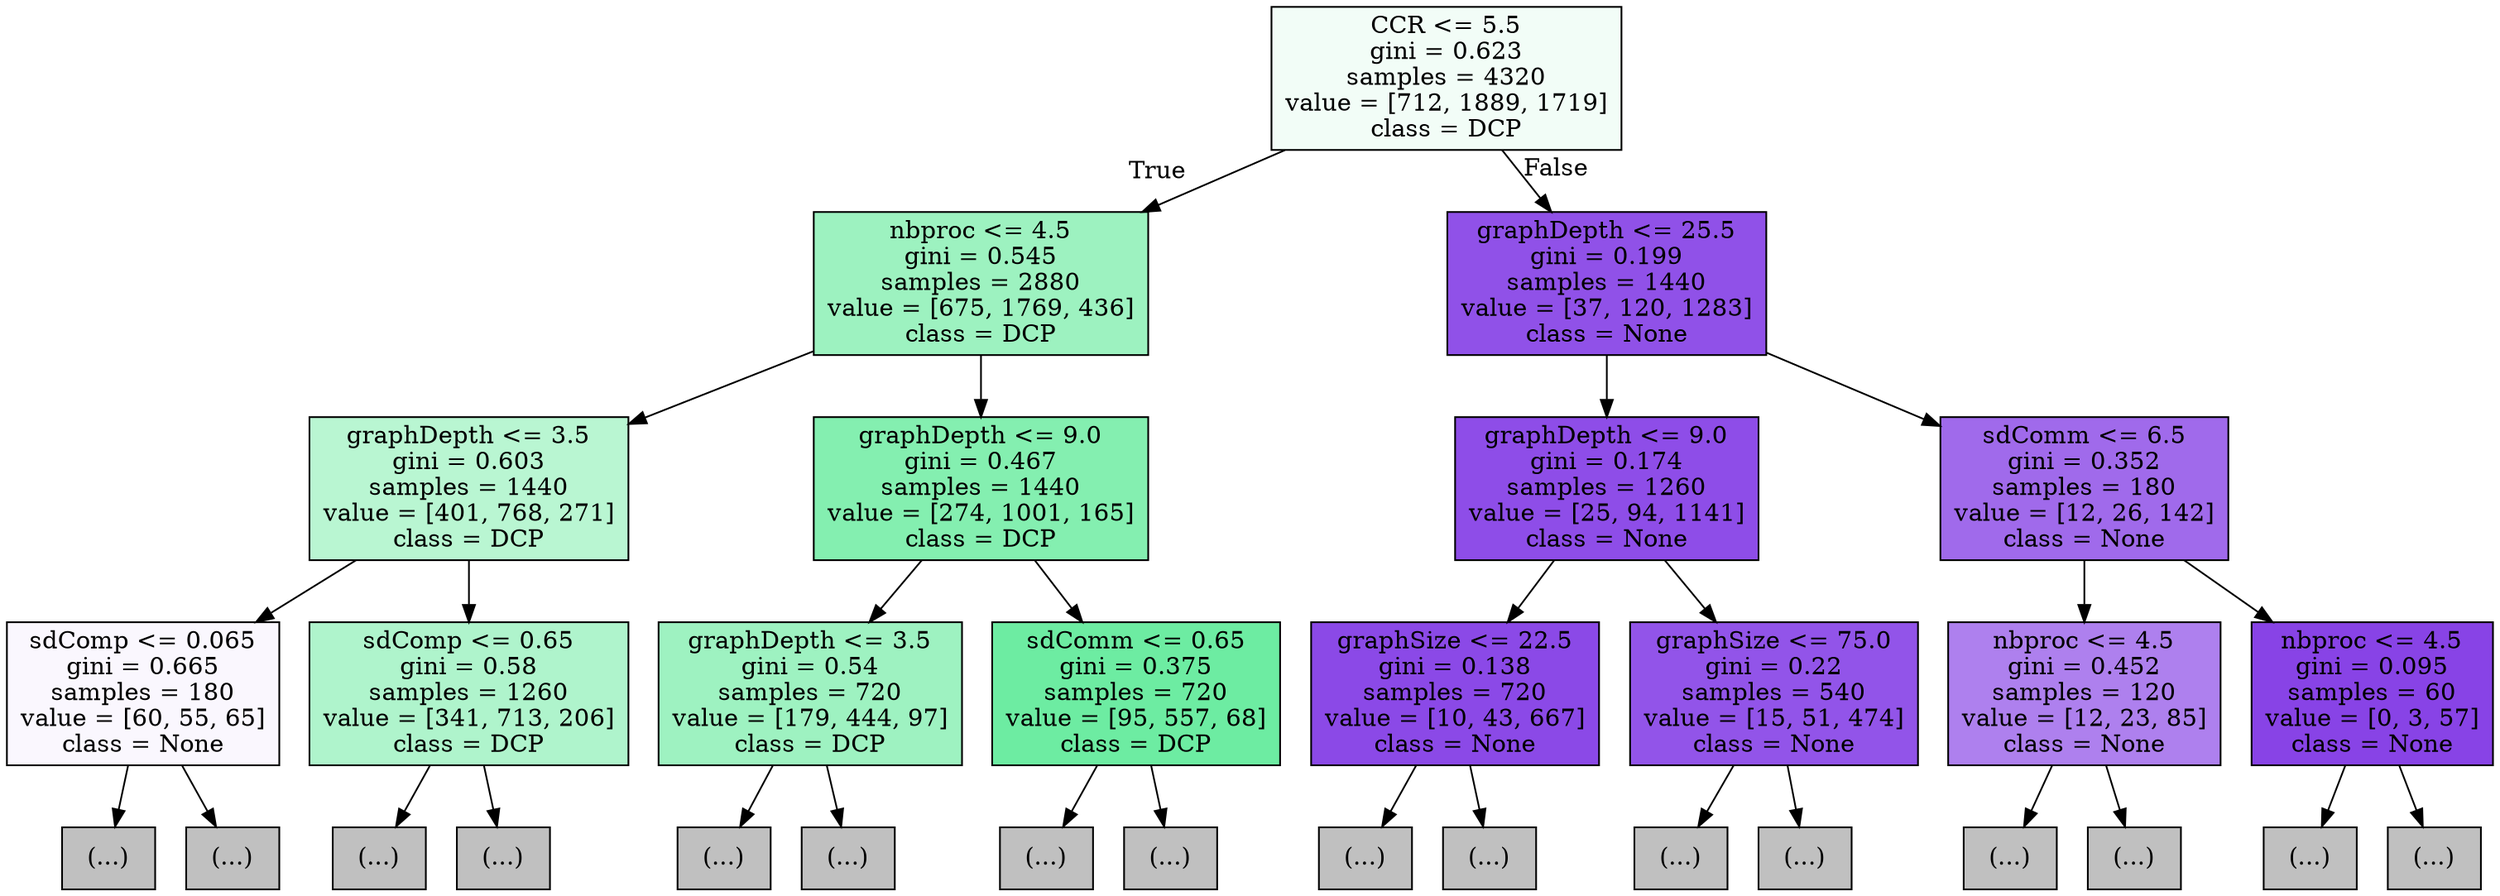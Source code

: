 digraph Tree {
node [shape=box, style="filled", color="black"] ;
0 [label="CCR <= 5.5\ngini = 0.623\nsamples = 4320\nvalue = [712, 1889, 1719]\nclass = DCP", fillcolor="#f2fdf7"] ;
1 [label="nbproc <= 4.5\ngini = 0.545\nsamples = 2880\nvalue = [675, 1769, 436]\nclass = DCP", fillcolor="#9df2c0"] ;
0 -> 1 [labeldistance=2.5, labelangle=45, headlabel="True"] ;
2 [label="graphDepth <= 3.5\ngini = 0.603\nsamples = 1440\nvalue = [401, 768, 271]\nclass = DCP", fillcolor="#b9f6d2"] ;
1 -> 2 ;
3 [label="sdComp <= 0.065\ngini = 0.665\nsamples = 180\nvalue = [60, 55, 65]\nclass = None", fillcolor="#faf7fe"] ;
2 -> 3 ;
4 [label="(...)", fillcolor="#C0C0C0"] ;
3 -> 4 ;
15 [label="(...)", fillcolor="#C0C0C0"] ;
3 -> 15 ;
38 [label="sdComp <= 0.65\ngini = 0.58\nsamples = 1260\nvalue = [341, 713, 206]\nclass = DCP", fillcolor="#aff4cc"] ;
2 -> 38 ;
39 [label="(...)", fillcolor="#C0C0C0"] ;
38 -> 39 ;
248 [label="(...)", fillcolor="#C0C0C0"] ;
38 -> 248 ;
289 [label="graphDepth <= 9.0\ngini = 0.467\nsamples = 1440\nvalue = [274, 1001, 165]\nclass = DCP", fillcolor="#84efb0"] ;
1 -> 289 ;
290 [label="graphDepth <= 3.5\ngini = 0.54\nsamples = 720\nvalue = [179, 444, 97]\nclass = DCP", fillcolor="#9ef2c1"] ;
289 -> 290 ;
291 [label="(...)", fillcolor="#C0C0C0"] ;
290 -> 291 ;
326 [label="(...)", fillcolor="#C0C0C0"] ;
290 -> 326 ;
433 [label="sdComm <= 0.65\ngini = 0.375\nsamples = 720\nvalue = [95, 557, 68]\nclass = DCP", fillcolor="#6deca2"] ;
289 -> 433 ;
434 [label="(...)", fillcolor="#C0C0C0"] ;
433 -> 434 ;
549 [label="(...)", fillcolor="#C0C0C0"] ;
433 -> 549 ;
572 [label="graphDepth <= 25.5\ngini = 0.199\nsamples = 1440\nvalue = [37, 120, 1283]\nclass = None", fillcolor="#9051e8"] ;
0 -> 572 [labeldistance=2.5, labelangle=-45, headlabel="False"] ;
573 [label="graphDepth <= 9.0\ngini = 0.174\nsamples = 1260\nvalue = [25, 94, 1141]\nclass = None", fillcolor="#8e4de8"] ;
572 -> 573 ;
574 [label="graphSize <= 22.5\ngini = 0.138\nsamples = 720\nvalue = [10, 43, 667]\nclass = None", fillcolor="#8b49e7"] ;
573 -> 574 ;
575 [label="(...)", fillcolor="#C0C0C0"] ;
574 -> 575 ;
642 [label="(...)", fillcolor="#C0C0C0"] ;
574 -> 642 ;
673 [label="graphSize <= 75.0\ngini = 0.22\nsamples = 540\nvalue = [15, 51, 474]\nclass = None", fillcolor="#9254e9"] ;
573 -> 673 ;
674 [label="(...)", fillcolor="#C0C0C0"] ;
673 -> 674 ;
745 [label="(...)", fillcolor="#C0C0C0"] ;
673 -> 745 ;
756 [label="sdComm <= 6.5\ngini = 0.352\nsamples = 180\nvalue = [12, 26, 142]\nclass = None", fillcolor="#a06aeb"] ;
572 -> 756 ;
757 [label="nbproc <= 4.5\ngini = 0.452\nsamples = 120\nvalue = [12, 23, 85]\nclass = None", fillcolor="#ae80ee"] ;
756 -> 757 ;
758 [label="(...)", fillcolor="#C0C0C0"] ;
757 -> 758 ;
769 [label="(...)", fillcolor="#C0C0C0"] ;
757 -> 769 ;
780 [label="nbproc <= 4.5\ngini = 0.095\nsamples = 60\nvalue = [0, 3, 57]\nclass = None", fillcolor="#8843e6"] ;
756 -> 780 ;
781 [label="(...)", fillcolor="#C0C0C0"] ;
780 -> 781 ;
782 [label="(...)", fillcolor="#C0C0C0"] ;
780 -> 782 ;
}